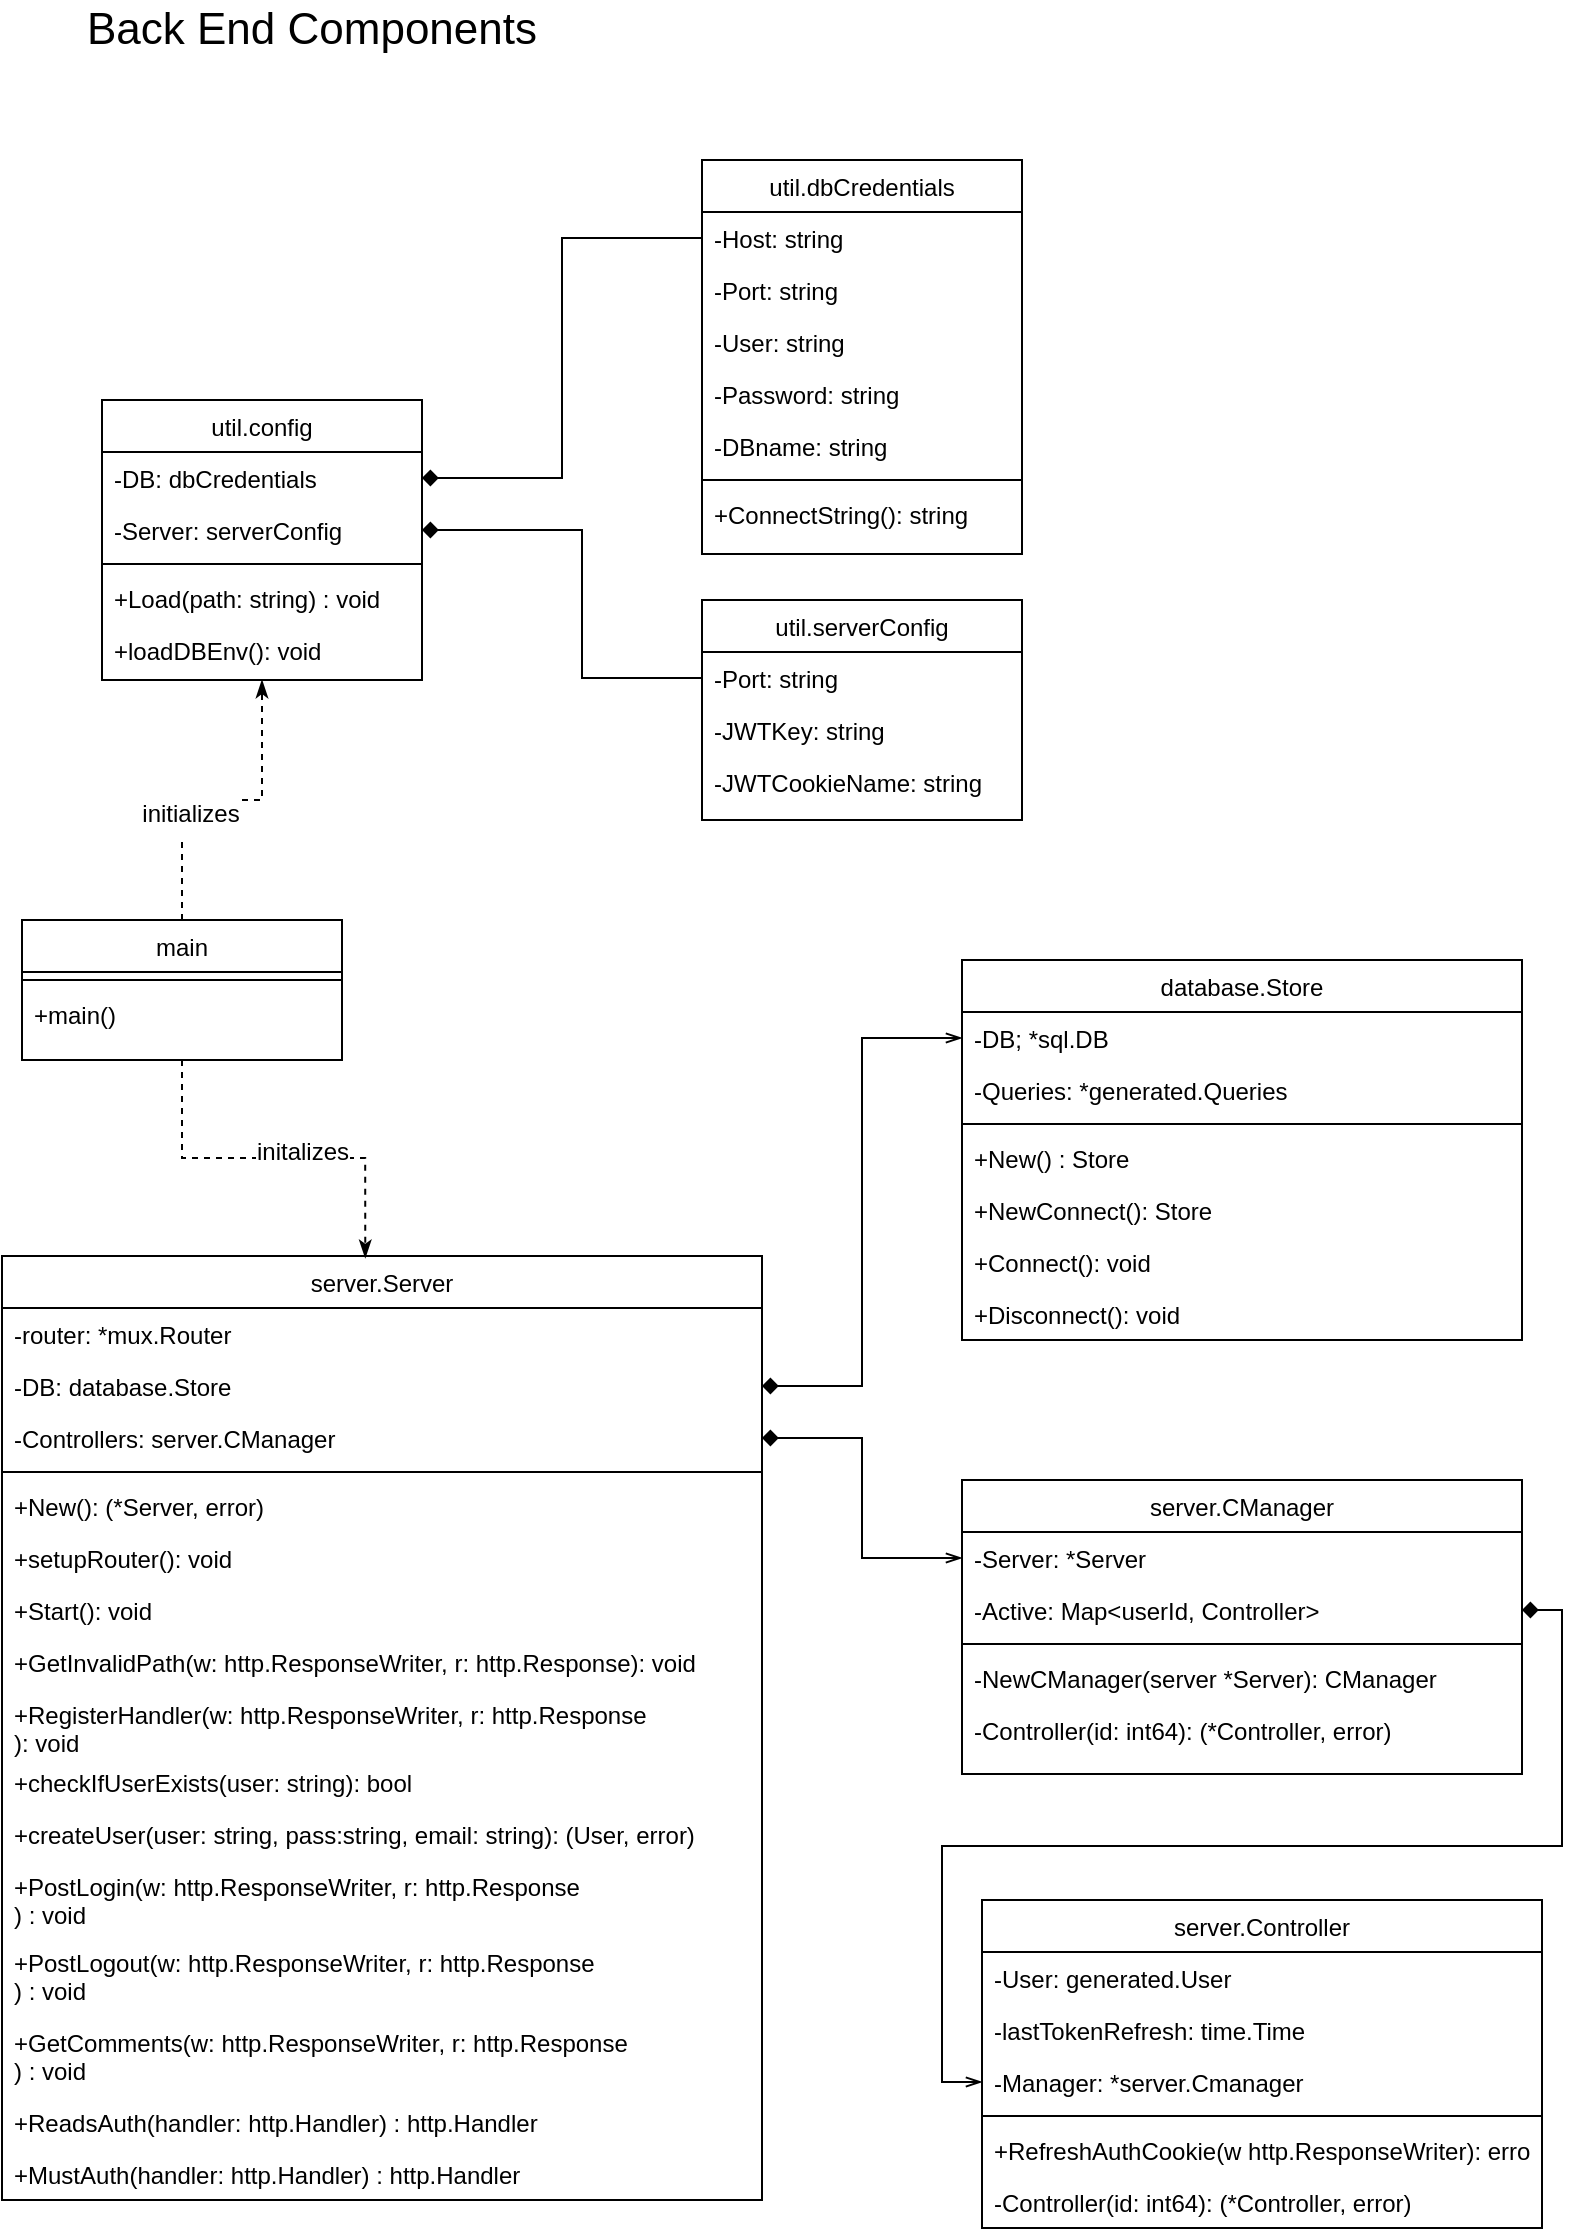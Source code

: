 <mxfile version="20.5.1" type="device"><diagram id="C5RBs43oDa-KdzZeNtuy" name="Page-1"><mxGraphModel dx="846" dy="870" grid="1" gridSize="10" guides="1" tooltips="1" connect="1" arrows="1" fold="1" page="1" pageScale="1" pageWidth="827" pageHeight="1169" math="0" shadow="0"><root><mxCell id="WIyWlLk6GJQsqaUBKTNV-0"/><mxCell id="WIyWlLk6GJQsqaUBKTNV-1" parent="WIyWlLk6GJQsqaUBKTNV-0"/><mxCell id="F7ELIe92-iDgnAkDfs01-7" value="util.config" style="swimlane;fontStyle=0;align=center;verticalAlign=top;childLayout=stackLayout;horizontal=1;startSize=26;horizontalStack=0;resizeParent=1;resizeLast=0;collapsible=1;marginBottom=0;rounded=0;shadow=0;strokeWidth=1;" vertex="1" parent="WIyWlLk6GJQsqaUBKTNV-1"><mxGeometry x="70" y="230" width="160" height="140" as="geometry"><mxRectangle x="130" y="380" width="160" height="26" as="alternateBounds"/></mxGeometry></mxCell><mxCell id="F7ELIe92-iDgnAkDfs01-12" value="-DB: dbCredentials" style="text;align=left;verticalAlign=top;spacingLeft=4;spacingRight=4;overflow=hidden;rotatable=0;points=[[0,0.5],[1,0.5]];portConstraint=eastwest;rounded=0;shadow=0;html=0;" vertex="1" parent="F7ELIe92-iDgnAkDfs01-7"><mxGeometry y="26" width="160" height="26" as="geometry"/></mxCell><mxCell id="F7ELIe92-iDgnAkDfs01-11" value="-Server: serverConfig" style="text;align=left;verticalAlign=top;spacingLeft=4;spacingRight=4;overflow=hidden;rotatable=0;points=[[0,0.5],[1,0.5]];portConstraint=eastwest;rounded=0;shadow=0;html=0;" vertex="1" parent="F7ELIe92-iDgnAkDfs01-7"><mxGeometry y="52" width="160" height="26" as="geometry"/></mxCell><mxCell id="F7ELIe92-iDgnAkDfs01-8" value="" style="line;html=1;strokeWidth=1;align=left;verticalAlign=middle;spacingTop=-1;spacingLeft=3;spacingRight=3;rotatable=0;labelPosition=right;points=[];portConstraint=eastwest;" vertex="1" parent="F7ELIe92-iDgnAkDfs01-7"><mxGeometry y="78" width="160" height="8" as="geometry"/></mxCell><mxCell id="F7ELIe92-iDgnAkDfs01-9" value="+Load(path: string) : void" style="text;align=left;verticalAlign=top;spacingLeft=4;spacingRight=4;overflow=hidden;rotatable=0;points=[[0,0.5],[1,0.5]];portConstraint=eastwest;rounded=0;shadow=0;html=0;" vertex="1" parent="F7ELIe92-iDgnAkDfs01-7"><mxGeometry y="86" width="160" height="26" as="geometry"/></mxCell><mxCell id="F7ELIe92-iDgnAkDfs01-13" value="+loadDBEnv(): void" style="text;align=left;verticalAlign=top;spacingLeft=4;spacingRight=4;overflow=hidden;rotatable=0;points=[[0,0.5],[1,0.5]];portConstraint=eastwest;rounded=0;shadow=0;html=0;" vertex="1" parent="F7ELIe92-iDgnAkDfs01-7"><mxGeometry y="112" width="160" height="26" as="geometry"/></mxCell><mxCell id="F7ELIe92-iDgnAkDfs01-15" value="util.dbCredentials" style="swimlane;fontStyle=0;align=center;verticalAlign=top;childLayout=stackLayout;horizontal=1;startSize=26;horizontalStack=0;resizeParent=1;resizeLast=0;collapsible=1;marginBottom=0;rounded=0;shadow=0;strokeWidth=1;" vertex="1" parent="WIyWlLk6GJQsqaUBKTNV-1"><mxGeometry x="370" y="110" width="160" height="197" as="geometry"><mxRectangle x="130" y="380" width="160" height="26" as="alternateBounds"/></mxGeometry></mxCell><mxCell id="F7ELIe92-iDgnAkDfs01-16" value="-Host: string" style="text;align=left;verticalAlign=top;spacingLeft=4;spacingRight=4;overflow=hidden;rotatable=0;points=[[0,0.5],[1,0.5]];portConstraint=eastwest;rounded=0;shadow=0;html=0;" vertex="1" parent="F7ELIe92-iDgnAkDfs01-15"><mxGeometry y="26" width="160" height="26" as="geometry"/></mxCell><mxCell id="F7ELIe92-iDgnAkDfs01-21" value="-Port: string" style="text;align=left;verticalAlign=top;spacingLeft=4;spacingRight=4;overflow=hidden;rotatable=0;points=[[0,0.5],[1,0.5]];portConstraint=eastwest;rounded=0;shadow=0;html=0;" vertex="1" parent="F7ELIe92-iDgnAkDfs01-15"><mxGeometry y="52" width="160" height="26" as="geometry"/></mxCell><mxCell id="F7ELIe92-iDgnAkDfs01-22" value="-User: string" style="text;align=left;verticalAlign=top;spacingLeft=4;spacingRight=4;overflow=hidden;rotatable=0;points=[[0,0.5],[1,0.5]];portConstraint=eastwest;rounded=0;shadow=0;html=0;" vertex="1" parent="F7ELIe92-iDgnAkDfs01-15"><mxGeometry y="78" width="160" height="26" as="geometry"/></mxCell><mxCell id="F7ELIe92-iDgnAkDfs01-23" value="-Password: string" style="text;align=left;verticalAlign=top;spacingLeft=4;spacingRight=4;overflow=hidden;rotatable=0;points=[[0,0.5],[1,0.5]];portConstraint=eastwest;rounded=0;shadow=0;html=0;" vertex="1" parent="F7ELIe92-iDgnAkDfs01-15"><mxGeometry y="104" width="160" height="26" as="geometry"/></mxCell><mxCell id="F7ELIe92-iDgnAkDfs01-17" value="-DBname: string" style="text;align=left;verticalAlign=top;spacingLeft=4;spacingRight=4;overflow=hidden;rotatable=0;points=[[0,0.5],[1,0.5]];portConstraint=eastwest;rounded=0;shadow=0;html=0;" vertex="1" parent="F7ELIe92-iDgnAkDfs01-15"><mxGeometry y="130" width="160" height="26" as="geometry"/></mxCell><mxCell id="F7ELIe92-iDgnAkDfs01-18" value="" style="line;html=1;strokeWidth=1;align=left;verticalAlign=middle;spacingTop=-1;spacingLeft=3;spacingRight=3;rotatable=0;labelPosition=right;points=[];portConstraint=eastwest;" vertex="1" parent="F7ELIe92-iDgnAkDfs01-15"><mxGeometry y="156" width="160" height="8" as="geometry"/></mxCell><mxCell id="F7ELIe92-iDgnAkDfs01-19" value="+ConnectString(): string" style="text;align=left;verticalAlign=top;spacingLeft=4;spacingRight=4;overflow=hidden;rotatable=0;points=[[0,0.5],[1,0.5]];portConstraint=eastwest;rounded=0;shadow=0;html=0;" vertex="1" parent="F7ELIe92-iDgnAkDfs01-15"><mxGeometry y="164" width="160" height="26" as="geometry"/></mxCell><mxCell id="F7ELIe92-iDgnAkDfs01-24" value="util.serverConfig" style="swimlane;fontStyle=0;align=center;verticalAlign=top;childLayout=stackLayout;horizontal=1;startSize=26;horizontalStack=0;resizeParent=1;resizeLast=0;collapsible=1;marginBottom=0;rounded=0;shadow=0;strokeWidth=1;" vertex="1" parent="WIyWlLk6GJQsqaUBKTNV-1"><mxGeometry x="370" y="330" width="160" height="110" as="geometry"><mxRectangle x="130" y="380" width="160" height="26" as="alternateBounds"/></mxGeometry></mxCell><mxCell id="F7ELIe92-iDgnAkDfs01-25" value="-Port: string" style="text;align=left;verticalAlign=top;spacingLeft=4;spacingRight=4;overflow=hidden;rotatable=0;points=[[0,0.5],[1,0.5]];portConstraint=eastwest;rounded=0;shadow=0;html=0;" vertex="1" parent="F7ELIe92-iDgnAkDfs01-24"><mxGeometry y="26" width="160" height="26" as="geometry"/></mxCell><mxCell id="F7ELIe92-iDgnAkDfs01-26" value="-JWTKey: string" style="text;align=left;verticalAlign=top;spacingLeft=4;spacingRight=4;overflow=hidden;rotatable=0;points=[[0,0.5],[1,0.5]];portConstraint=eastwest;rounded=0;shadow=0;html=0;" vertex="1" parent="F7ELIe92-iDgnAkDfs01-24"><mxGeometry y="52" width="160" height="26" as="geometry"/></mxCell><mxCell id="F7ELIe92-iDgnAkDfs01-27" value="-JWTCookieName: string" style="text;align=left;verticalAlign=top;spacingLeft=4;spacingRight=4;overflow=hidden;rotatable=0;points=[[0,0.5],[1,0.5]];portConstraint=eastwest;rounded=0;shadow=0;html=0;" vertex="1" parent="F7ELIe92-iDgnAkDfs01-24"><mxGeometry y="78" width="160" height="26" as="geometry"/></mxCell><mxCell id="F7ELIe92-iDgnAkDfs01-36" value="server.Server" style="swimlane;fontStyle=0;align=center;verticalAlign=top;childLayout=stackLayout;horizontal=1;startSize=26;horizontalStack=0;resizeParent=1;resizeLast=0;collapsible=1;marginBottom=0;rounded=0;shadow=0;strokeWidth=1;" vertex="1" parent="WIyWlLk6GJQsqaUBKTNV-1"><mxGeometry x="20" y="658" width="380" height="472" as="geometry"><mxRectangle x="130" y="380" width="160" height="26" as="alternateBounds"/></mxGeometry></mxCell><mxCell id="F7ELIe92-iDgnAkDfs01-37" value="-router: *mux.Router" style="text;align=left;verticalAlign=top;spacingLeft=4;spacingRight=4;overflow=hidden;rotatable=0;points=[[0,0.5],[1,0.5]];portConstraint=eastwest;rounded=0;shadow=0;html=0;" vertex="1" parent="F7ELIe92-iDgnAkDfs01-36"><mxGeometry y="26" width="380" height="26" as="geometry"/></mxCell><mxCell id="F7ELIe92-iDgnAkDfs01-38" value="-DB: database.Store" style="text;align=left;verticalAlign=top;spacingLeft=4;spacingRight=4;overflow=hidden;rotatable=0;points=[[0,0.5],[1,0.5]];portConstraint=eastwest;rounded=0;shadow=0;html=0;" vertex="1" parent="F7ELIe92-iDgnAkDfs01-36"><mxGeometry y="52" width="380" height="26" as="geometry"/></mxCell><mxCell id="F7ELIe92-iDgnAkDfs01-39" value="-Controllers: server.CManager" style="text;align=left;verticalAlign=top;spacingLeft=4;spacingRight=4;overflow=hidden;rotatable=0;points=[[0,0.5],[1,0.5]];portConstraint=eastwest;rounded=0;shadow=0;html=0;" vertex="1" parent="F7ELIe92-iDgnAkDfs01-36"><mxGeometry y="78" width="380" height="26" as="geometry"/></mxCell><mxCell id="F7ELIe92-iDgnAkDfs01-42" value="" style="line;html=1;strokeWidth=1;align=left;verticalAlign=middle;spacingTop=-1;spacingLeft=3;spacingRight=3;rotatable=0;labelPosition=right;points=[];portConstraint=eastwest;" vertex="1" parent="F7ELIe92-iDgnAkDfs01-36"><mxGeometry y="104" width="380" height="8" as="geometry"/></mxCell><mxCell id="F7ELIe92-iDgnAkDfs01-43" value="+New(): (*Server, error)" style="text;align=left;verticalAlign=top;spacingLeft=4;spacingRight=4;overflow=hidden;rotatable=0;points=[[0,0.5],[1,0.5]];portConstraint=eastwest;rounded=0;shadow=0;html=0;" vertex="1" parent="F7ELIe92-iDgnAkDfs01-36"><mxGeometry y="112" width="380" height="26" as="geometry"/></mxCell><mxCell id="F7ELIe92-iDgnAkDfs01-44" value="+setupRouter(): void" style="text;align=left;verticalAlign=top;spacingLeft=4;spacingRight=4;overflow=hidden;rotatable=0;points=[[0,0.5],[1,0.5]];portConstraint=eastwest;rounded=0;shadow=0;html=0;" vertex="1" parent="F7ELIe92-iDgnAkDfs01-36"><mxGeometry y="138" width="380" height="26" as="geometry"/></mxCell><mxCell id="F7ELIe92-iDgnAkDfs01-45" value="+Start(): void" style="text;align=left;verticalAlign=top;spacingLeft=4;spacingRight=4;overflow=hidden;rotatable=0;points=[[0,0.5],[1,0.5]];portConstraint=eastwest;rounded=0;shadow=0;html=0;" vertex="1" parent="F7ELIe92-iDgnAkDfs01-36"><mxGeometry y="164" width="380" height="26" as="geometry"/></mxCell><mxCell id="F7ELIe92-iDgnAkDfs01-46" value="+GetInvalidPath(w: http.ResponseWriter, r: http.Response): void" style="text;align=left;verticalAlign=top;spacingLeft=4;spacingRight=4;overflow=hidden;rotatable=0;points=[[0,0.5],[1,0.5]];portConstraint=eastwest;rounded=0;shadow=0;html=0;" vertex="1" parent="F7ELIe92-iDgnAkDfs01-36"><mxGeometry y="190" width="380" height="26" as="geometry"/></mxCell><mxCell id="F7ELIe92-iDgnAkDfs01-47" value="+RegisterHandler(w: http.ResponseWriter, r: http.Response&#10;): void" style="text;align=left;verticalAlign=top;spacingLeft=4;spacingRight=4;overflow=hidden;rotatable=0;points=[[0,0.5],[1,0.5]];portConstraint=eastwest;rounded=0;shadow=0;html=0;" vertex="1" parent="F7ELIe92-iDgnAkDfs01-36"><mxGeometry y="216" width="380" height="34" as="geometry"/></mxCell><mxCell id="F7ELIe92-iDgnAkDfs01-48" value="+checkIfUserExists(user: string): bool" style="text;align=left;verticalAlign=top;spacingLeft=4;spacingRight=4;overflow=hidden;rotatable=0;points=[[0,0.5],[1,0.5]];portConstraint=eastwest;rounded=0;shadow=0;html=0;" vertex="1" parent="F7ELIe92-iDgnAkDfs01-36"><mxGeometry y="250" width="380" height="26" as="geometry"/></mxCell><mxCell id="F7ELIe92-iDgnAkDfs01-49" value="+createUser(user: string, pass:string, email: string): (User, error)" style="text;align=left;verticalAlign=top;spacingLeft=4;spacingRight=4;overflow=hidden;rotatable=0;points=[[0,0.5],[1,0.5]];portConstraint=eastwest;rounded=0;shadow=0;html=0;" vertex="1" parent="F7ELIe92-iDgnAkDfs01-36"><mxGeometry y="276" width="380" height="26" as="geometry"/></mxCell><mxCell id="F7ELIe92-iDgnAkDfs01-50" value="+PostLogin(w: http.ResponseWriter, r: http.Response&#10;) : void" style="text;align=left;verticalAlign=top;spacingLeft=4;spacingRight=4;overflow=hidden;rotatable=0;points=[[0,0.5],[1,0.5]];portConstraint=eastwest;rounded=0;shadow=0;html=0;" vertex="1" parent="F7ELIe92-iDgnAkDfs01-36"><mxGeometry y="302" width="380" height="38" as="geometry"/></mxCell><mxCell id="F7ELIe92-iDgnAkDfs01-51" value="+PostLogout(w: http.ResponseWriter, r: http.Response&#10;) : void" style="text;align=left;verticalAlign=top;spacingLeft=4;spacingRight=4;overflow=hidden;rotatable=0;points=[[0,0.5],[1,0.5]];portConstraint=eastwest;rounded=0;shadow=0;html=0;" vertex="1" parent="F7ELIe92-iDgnAkDfs01-36"><mxGeometry y="340" width="380" height="40" as="geometry"/></mxCell><mxCell id="F7ELIe92-iDgnAkDfs01-52" value="+GetComments(w: http.ResponseWriter, r: http.Response&#10;) : void" style="text;align=left;verticalAlign=top;spacingLeft=4;spacingRight=4;overflow=hidden;rotatable=0;points=[[0,0.5],[1,0.5]];portConstraint=eastwest;rounded=0;shadow=0;html=0;" vertex="1" parent="F7ELIe92-iDgnAkDfs01-36"><mxGeometry y="380" width="380" height="40" as="geometry"/></mxCell><mxCell id="F7ELIe92-iDgnAkDfs01-53" value="+ReadsAuth(handler: http.Handler) : http.Handler" style="text;align=left;verticalAlign=top;spacingLeft=4;spacingRight=4;overflow=hidden;rotatable=0;points=[[0,0.5],[1,0.5]];portConstraint=eastwest;rounded=0;shadow=0;html=0;" vertex="1" parent="F7ELIe92-iDgnAkDfs01-36"><mxGeometry y="420" width="380" height="26" as="geometry"/></mxCell><mxCell id="F7ELIe92-iDgnAkDfs01-54" value="+MustAuth(handler: http.Handler) : http.Handler" style="text;align=left;verticalAlign=top;spacingLeft=4;spacingRight=4;overflow=hidden;rotatable=0;points=[[0,0.5],[1,0.5]];portConstraint=eastwest;rounded=0;shadow=0;html=0;" vertex="1" parent="F7ELIe92-iDgnAkDfs01-36"><mxGeometry y="446" width="380" height="26" as="geometry"/></mxCell><mxCell id="F7ELIe92-iDgnAkDfs01-55" value="server.CManager" style="swimlane;fontStyle=0;align=center;verticalAlign=top;childLayout=stackLayout;horizontal=1;startSize=26;horizontalStack=0;resizeParent=1;resizeLast=0;collapsible=1;marginBottom=0;rounded=0;shadow=0;strokeWidth=1;" vertex="1" parent="WIyWlLk6GJQsqaUBKTNV-1"><mxGeometry x="500" y="770" width="280" height="147" as="geometry"><mxRectangle x="130" y="380" width="160" height="26" as="alternateBounds"/></mxGeometry></mxCell><mxCell id="F7ELIe92-iDgnAkDfs01-56" value="-Server: *Server" style="text;align=left;verticalAlign=top;spacingLeft=4;spacingRight=4;overflow=hidden;rotatable=0;points=[[0,0.5],[1,0.5]];portConstraint=eastwest;rounded=0;shadow=0;html=0;" vertex="1" parent="F7ELIe92-iDgnAkDfs01-55"><mxGeometry y="26" width="280" height="26" as="geometry"/></mxCell><mxCell id="F7ELIe92-iDgnAkDfs01-57" value="-Active: Map&lt;userId, Controller&gt;" style="text;align=left;verticalAlign=top;spacingLeft=4;spacingRight=4;overflow=hidden;rotatable=0;points=[[0,0.5],[1,0.5]];portConstraint=eastwest;rounded=0;shadow=0;html=0;" vertex="1" parent="F7ELIe92-iDgnAkDfs01-55"><mxGeometry y="52" width="280" height="26" as="geometry"/></mxCell><mxCell id="F7ELIe92-iDgnAkDfs01-61" value="" style="line;html=1;strokeWidth=1;align=left;verticalAlign=middle;spacingTop=-1;spacingLeft=3;spacingRight=3;rotatable=0;labelPosition=right;points=[];portConstraint=eastwest;" vertex="1" parent="F7ELIe92-iDgnAkDfs01-55"><mxGeometry y="78" width="280" height="8" as="geometry"/></mxCell><mxCell id="F7ELIe92-iDgnAkDfs01-63" value="-NewCManager(server *Server): CManager" style="text;align=left;verticalAlign=top;spacingLeft=4;spacingRight=4;overflow=hidden;rotatable=0;points=[[0,0.5],[1,0.5]];portConstraint=eastwest;rounded=0;shadow=0;html=0;" vertex="1" parent="F7ELIe92-iDgnAkDfs01-55"><mxGeometry y="86" width="280" height="26" as="geometry"/></mxCell><mxCell id="F7ELIe92-iDgnAkDfs01-62" value="-Controller(id: int64): (*Controller, error)" style="text;align=left;verticalAlign=top;spacingLeft=4;spacingRight=4;overflow=hidden;rotatable=0;points=[[0,0.5],[1,0.5]];portConstraint=eastwest;rounded=0;shadow=0;html=0;" vertex="1" parent="F7ELIe92-iDgnAkDfs01-55"><mxGeometry y="112" width="280" height="26" as="geometry"/></mxCell><mxCell id="F7ELIe92-iDgnAkDfs01-64" value="server.Controller" style="swimlane;fontStyle=0;align=center;verticalAlign=top;childLayout=stackLayout;horizontal=1;startSize=26;horizontalStack=0;resizeParent=1;resizeLast=0;collapsible=1;marginBottom=0;rounded=0;shadow=0;strokeWidth=1;" vertex="1" parent="WIyWlLk6GJQsqaUBKTNV-1"><mxGeometry x="510" y="980" width="280" height="164" as="geometry"><mxRectangle x="130" y="380" width="160" height="26" as="alternateBounds"/></mxGeometry></mxCell><mxCell id="F7ELIe92-iDgnAkDfs01-65" value="-User: generated.User" style="text;align=left;verticalAlign=top;spacingLeft=4;spacingRight=4;overflow=hidden;rotatable=0;points=[[0,0.5],[1,0.5]];portConstraint=eastwest;rounded=0;shadow=0;html=0;" vertex="1" parent="F7ELIe92-iDgnAkDfs01-64"><mxGeometry y="26" width="280" height="26" as="geometry"/></mxCell><mxCell id="F7ELIe92-iDgnAkDfs01-66" value="-lastTokenRefresh: time.Time" style="text;align=left;verticalAlign=top;spacingLeft=4;spacingRight=4;overflow=hidden;rotatable=0;points=[[0,0.5],[1,0.5]];portConstraint=eastwest;rounded=0;shadow=0;html=0;" vertex="1" parent="F7ELIe92-iDgnAkDfs01-64"><mxGeometry y="52" width="280" height="26" as="geometry"/></mxCell><mxCell id="F7ELIe92-iDgnAkDfs01-70" value="-Manager: *server.Cmanager" style="text;align=left;verticalAlign=top;spacingLeft=4;spacingRight=4;overflow=hidden;rotatable=0;points=[[0,0.5],[1,0.5]];portConstraint=eastwest;rounded=0;shadow=0;html=0;" vertex="1" parent="F7ELIe92-iDgnAkDfs01-64"><mxGeometry y="78" width="280" height="26" as="geometry"/></mxCell><mxCell id="F7ELIe92-iDgnAkDfs01-67" value="" style="line;html=1;strokeWidth=1;align=left;verticalAlign=middle;spacingTop=-1;spacingLeft=3;spacingRight=3;rotatable=0;labelPosition=right;points=[];portConstraint=eastwest;" vertex="1" parent="F7ELIe92-iDgnAkDfs01-64"><mxGeometry y="104" width="280" height="8" as="geometry"/></mxCell><mxCell id="F7ELIe92-iDgnAkDfs01-68" value="+RefreshAuthCookie(w http.ResponseWriter): error" style="text;align=left;verticalAlign=top;spacingLeft=4;spacingRight=4;overflow=hidden;rotatable=0;points=[[0,0.5],[1,0.5]];portConstraint=eastwest;rounded=0;shadow=0;html=0;" vertex="1" parent="F7ELIe92-iDgnAkDfs01-64"><mxGeometry y="112" width="280" height="26" as="geometry"/></mxCell><mxCell id="F7ELIe92-iDgnAkDfs01-69" value="-Controller(id: int64): (*Controller, error)" style="text;align=left;verticalAlign=top;spacingLeft=4;spacingRight=4;overflow=hidden;rotatable=0;points=[[0,0.5],[1,0.5]];portConstraint=eastwest;rounded=0;shadow=0;html=0;" vertex="1" parent="F7ELIe92-iDgnAkDfs01-64"><mxGeometry y="138" width="280" height="26" as="geometry"/></mxCell><mxCell id="F7ELIe92-iDgnAkDfs01-71" value="database.Store" style="swimlane;fontStyle=0;align=center;verticalAlign=top;childLayout=stackLayout;horizontal=1;startSize=26;horizontalStack=0;resizeParent=1;resizeLast=0;collapsible=1;marginBottom=0;rounded=0;shadow=0;strokeWidth=1;" vertex="1" parent="WIyWlLk6GJQsqaUBKTNV-1"><mxGeometry x="500" y="510" width="280" height="190" as="geometry"><mxRectangle x="130" y="380" width="160" height="26" as="alternateBounds"/></mxGeometry></mxCell><mxCell id="F7ELIe92-iDgnAkDfs01-72" value="-DB; *sql.DB" style="text;align=left;verticalAlign=top;spacingLeft=4;spacingRight=4;overflow=hidden;rotatable=0;points=[[0,0.5],[1,0.5]];portConstraint=eastwest;rounded=0;shadow=0;html=0;" vertex="1" parent="F7ELIe92-iDgnAkDfs01-71"><mxGeometry y="26" width="280" height="26" as="geometry"/></mxCell><mxCell id="F7ELIe92-iDgnAkDfs01-73" value="-Queries: *generated.Queries" style="text;align=left;verticalAlign=top;spacingLeft=4;spacingRight=4;overflow=hidden;rotatable=0;points=[[0,0.5],[1,0.5]];portConstraint=eastwest;rounded=0;shadow=0;html=0;" vertex="1" parent="F7ELIe92-iDgnAkDfs01-71"><mxGeometry y="52" width="280" height="26" as="geometry"/></mxCell><mxCell id="F7ELIe92-iDgnAkDfs01-75" value="" style="line;html=1;strokeWidth=1;align=left;verticalAlign=middle;spacingTop=-1;spacingLeft=3;spacingRight=3;rotatable=0;labelPosition=right;points=[];portConstraint=eastwest;" vertex="1" parent="F7ELIe92-iDgnAkDfs01-71"><mxGeometry y="78" width="280" height="8" as="geometry"/></mxCell><mxCell id="F7ELIe92-iDgnAkDfs01-76" value="+New() : Store" style="text;align=left;verticalAlign=top;spacingLeft=4;spacingRight=4;overflow=hidden;rotatable=0;points=[[0,0.5],[1,0.5]];portConstraint=eastwest;rounded=0;shadow=0;html=0;" vertex="1" parent="F7ELIe92-iDgnAkDfs01-71"><mxGeometry y="86" width="280" height="26" as="geometry"/></mxCell><mxCell id="F7ELIe92-iDgnAkDfs01-77" value="+NewConnect(): Store" style="text;align=left;verticalAlign=top;spacingLeft=4;spacingRight=4;overflow=hidden;rotatable=0;points=[[0,0.5],[1,0.5]];portConstraint=eastwest;rounded=0;shadow=0;html=0;" vertex="1" parent="F7ELIe92-iDgnAkDfs01-71"><mxGeometry y="112" width="280" height="26" as="geometry"/></mxCell><mxCell id="F7ELIe92-iDgnAkDfs01-78" value="+Connect(): void" style="text;align=left;verticalAlign=top;spacingLeft=4;spacingRight=4;overflow=hidden;rotatable=0;points=[[0,0.5],[1,0.5]];portConstraint=eastwest;rounded=0;shadow=0;html=0;" vertex="1" parent="F7ELIe92-iDgnAkDfs01-71"><mxGeometry y="138" width="280" height="26" as="geometry"/></mxCell><mxCell id="F7ELIe92-iDgnAkDfs01-79" value="+Disconnect(): void" style="text;align=left;verticalAlign=top;spacingLeft=4;spacingRight=4;overflow=hidden;rotatable=0;points=[[0,0.5],[1,0.5]];portConstraint=eastwest;rounded=0;shadow=0;html=0;" vertex="1" parent="F7ELIe92-iDgnAkDfs01-71"><mxGeometry y="164" width="280" height="26" as="geometry"/></mxCell><mxCell id="F7ELIe92-iDgnAkDfs01-105" style="edgeStyle=orthogonalEdgeStyle;rounded=0;orthogonalLoop=1;jettySize=auto;html=1;exitX=0.5;exitY=0;exitDx=0;exitDy=0;entryX=0.5;entryY=1;entryDx=0;entryDy=0;startArrow=none;startFill=0;endArrow=classicThin;endFill=1;dashed=1;" edge="1" parent="WIyWlLk6GJQsqaUBKTNV-1" source="F7ELIe92-iDgnAkDfs01-92" target="F7ELIe92-iDgnAkDfs01-7"><mxGeometry relative="1" as="geometry"/></mxCell><mxCell id="F7ELIe92-iDgnAkDfs01-109" value="&lt;font style=&quot;font-size: 12px;&quot;&gt;initializes&lt;/font&gt;" style="edgeLabel;html=1;align=center;verticalAlign=middle;resizable=0;points=[];fontSize=22;" vertex="1" connectable="0" parent="F7ELIe92-iDgnAkDfs01-105"><mxGeometry x="-0.312" y="-4" relative="1" as="geometry"><mxPoint y="-1" as="offset"/></mxGeometry></mxCell><mxCell id="F7ELIe92-iDgnAkDfs01-107" style="edgeStyle=orthogonalEdgeStyle;rounded=0;orthogonalLoop=1;jettySize=auto;html=1;exitX=0.5;exitY=1;exitDx=0;exitDy=0;entryX=0.478;entryY=0.002;entryDx=0;entryDy=0;entryPerimeter=0;dashed=1;startArrow=none;startFill=0;endArrow=classicThin;endFill=1;" edge="1" parent="WIyWlLk6GJQsqaUBKTNV-1" source="F7ELIe92-iDgnAkDfs01-92" target="F7ELIe92-iDgnAkDfs01-36"><mxGeometry relative="1" as="geometry"/></mxCell><mxCell id="F7ELIe92-iDgnAkDfs01-110" value="initalizes" style="edgeLabel;html=1;align=center;verticalAlign=middle;resizable=0;points=[];fontSize=12;" vertex="1" connectable="0" parent="F7ELIe92-iDgnAkDfs01-107"><mxGeometry x="0.144" y="3" relative="1" as="geometry"><mxPoint as="offset"/></mxGeometry></mxCell><mxCell id="F7ELIe92-iDgnAkDfs01-92" value="main" style="swimlane;fontStyle=0;align=center;verticalAlign=top;childLayout=stackLayout;horizontal=1;startSize=26;horizontalStack=0;resizeParent=1;resizeLast=0;collapsible=1;marginBottom=0;rounded=0;shadow=0;strokeWidth=1;" vertex="1" parent="WIyWlLk6GJQsqaUBKTNV-1"><mxGeometry x="30" y="490" width="160" height="70" as="geometry"><mxRectangle x="130" y="380" width="160" height="26" as="alternateBounds"/></mxGeometry></mxCell><mxCell id="F7ELIe92-iDgnAkDfs01-95" value="" style="line;html=1;strokeWidth=1;align=left;verticalAlign=middle;spacingTop=-1;spacingLeft=3;spacingRight=3;rotatable=0;labelPosition=right;points=[];portConstraint=eastwest;" vertex="1" parent="F7ELIe92-iDgnAkDfs01-92"><mxGeometry y="26" width="160" height="8" as="geometry"/></mxCell><mxCell id="F7ELIe92-iDgnAkDfs01-96" value="+main()" style="text;align=left;verticalAlign=top;spacingLeft=4;spacingRight=4;overflow=hidden;rotatable=0;points=[[0,0.5],[1,0.5]];portConstraint=eastwest;rounded=0;shadow=0;html=0;" vertex="1" parent="F7ELIe92-iDgnAkDfs01-92"><mxGeometry y="34" width="160" height="26" as="geometry"/></mxCell><mxCell id="F7ELIe92-iDgnAkDfs01-98" style="edgeStyle=orthogonalEdgeStyle;rounded=0;orthogonalLoop=1;jettySize=auto;html=1;exitX=0;exitY=0.5;exitDx=0;exitDy=0;entryX=1;entryY=0.5;entryDx=0;entryDy=0;endArrow=diamond;endFill=1;" edge="1" parent="WIyWlLk6GJQsqaUBKTNV-1" source="F7ELIe92-iDgnAkDfs01-16" target="F7ELIe92-iDgnAkDfs01-12"><mxGeometry relative="1" as="geometry"/></mxCell><mxCell id="F7ELIe92-iDgnAkDfs01-99" style="edgeStyle=orthogonalEdgeStyle;rounded=0;orthogonalLoop=1;jettySize=auto;html=1;exitX=0;exitY=0.5;exitDx=0;exitDy=0;entryX=1;entryY=0.5;entryDx=0;entryDy=0;endArrow=diamond;endFill=1;" edge="1" parent="WIyWlLk6GJQsqaUBKTNV-1" source="F7ELIe92-iDgnAkDfs01-25" target="F7ELIe92-iDgnAkDfs01-11"><mxGeometry relative="1" as="geometry"><Array as="points"><mxPoint x="310" y="369"/><mxPoint x="310" y="295"/></Array></mxGeometry></mxCell><mxCell id="F7ELIe92-iDgnAkDfs01-100" style="edgeStyle=orthogonalEdgeStyle;rounded=0;orthogonalLoop=1;jettySize=auto;html=1;exitX=0;exitY=0.5;exitDx=0;exitDy=0;entryX=1;entryY=0.5;entryDx=0;entryDy=0;endArrow=diamond;endFill=1;startArrow=openThin;startFill=0;" edge="1" parent="WIyWlLk6GJQsqaUBKTNV-1" source="F7ELIe92-iDgnAkDfs01-56" target="F7ELIe92-iDgnAkDfs01-39"><mxGeometry relative="1" as="geometry"/></mxCell><mxCell id="F7ELIe92-iDgnAkDfs01-103" style="edgeStyle=orthogonalEdgeStyle;rounded=0;orthogonalLoop=1;jettySize=auto;html=1;exitX=0;exitY=0.5;exitDx=0;exitDy=0;entryX=1;entryY=0.5;entryDx=0;entryDy=0;startArrow=openThin;startFill=0;endArrow=diamond;endFill=1;" edge="1" parent="WIyWlLk6GJQsqaUBKTNV-1" source="F7ELIe92-iDgnAkDfs01-70" target="F7ELIe92-iDgnAkDfs01-57"><mxGeometry relative="1" as="geometry"/></mxCell><mxCell id="F7ELIe92-iDgnAkDfs01-104" style="edgeStyle=orthogonalEdgeStyle;rounded=0;orthogonalLoop=1;jettySize=auto;html=1;exitX=0;exitY=0.5;exitDx=0;exitDy=0;entryX=1;entryY=0.5;entryDx=0;entryDy=0;startArrow=openThin;startFill=0;endArrow=diamond;endFill=1;" edge="1" parent="WIyWlLk6GJQsqaUBKTNV-1" source="F7ELIe92-iDgnAkDfs01-72" target="F7ELIe92-iDgnAkDfs01-38"><mxGeometry relative="1" as="geometry"/></mxCell><mxCell id="F7ELIe92-iDgnAkDfs01-108" value="&lt;font style=&quot;font-size: 22px;&quot;&gt;Back End Components&lt;/font&gt;" style="text;html=1;strokeColor=none;fillColor=none;align=center;verticalAlign=middle;whiteSpace=wrap;rounded=0;" vertex="1" parent="WIyWlLk6GJQsqaUBKTNV-1"><mxGeometry x="20" y="30" width="310" height="30" as="geometry"/></mxCell></root></mxGraphModel></diagram></mxfile>